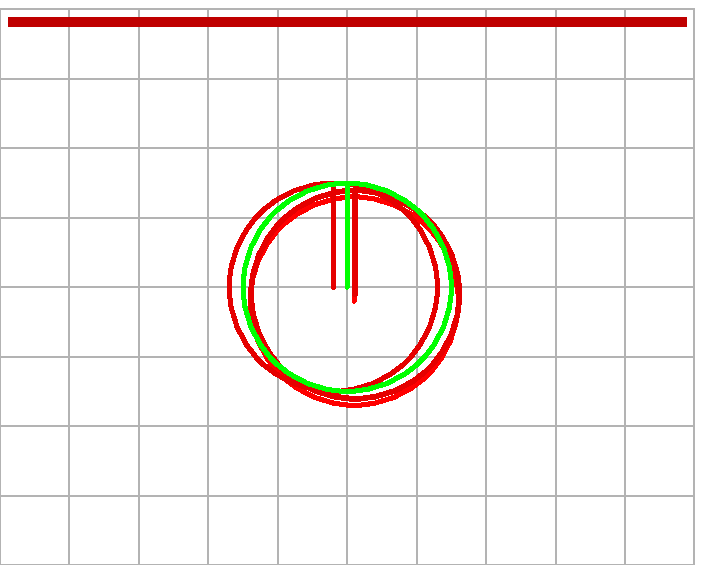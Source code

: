 prologues:=3;
u:=25;                    % 25 = 25bp = 25 PostScript points = 30/72 in
wi:=10;                   % width  in units u
he:=8;                    % height in units u
hoehe:=he*u;              % height
breite:=wi*u;             % width

rx := 5u;
ry := 2u;
radius := 3u;

dy := 2u;

vardef draw_robot (expr rx, ry, c) =
  pickup pencircle scaled 1.5;
  draw fullcircle scaled (radius) shifted (rx, ry) withcolor c;
  draw (rx, ry)--(rx, ry+radius/2) withcolor c;
enddef;


beginfig(1)
  % --- Grid ---
  for i=0 upto he:
    draw (0, i*u)--(breite, i*u) withcolor .7white;
  endfor
  for j=0 upto wi:
    draw (j*u, 0)--(j*u, hoehe) withcolor .7white;
  endfor
  % --- End Grid ---

  % Obstacle
  fill (3, hoehe-3)--(breite-3, hoehe-3)--(breite-3, hoehe-6)--(3, hoehe-6)--cycle withcolor .75red;

  % Robots
  draw_robot (rx+0.1u, ry-0.2u+dy, red);

  draw_robot (rx+0.11u, ry+dy-0.11u, 0.9red);
  draw_robot (rx-0.2u, ry+dy, 0.9red);
  draw_robot (rx+0.12u, ry+dy-0.1u, 0.9red);

  draw_robot (rx, ry+dy, green);
endfig;
end
